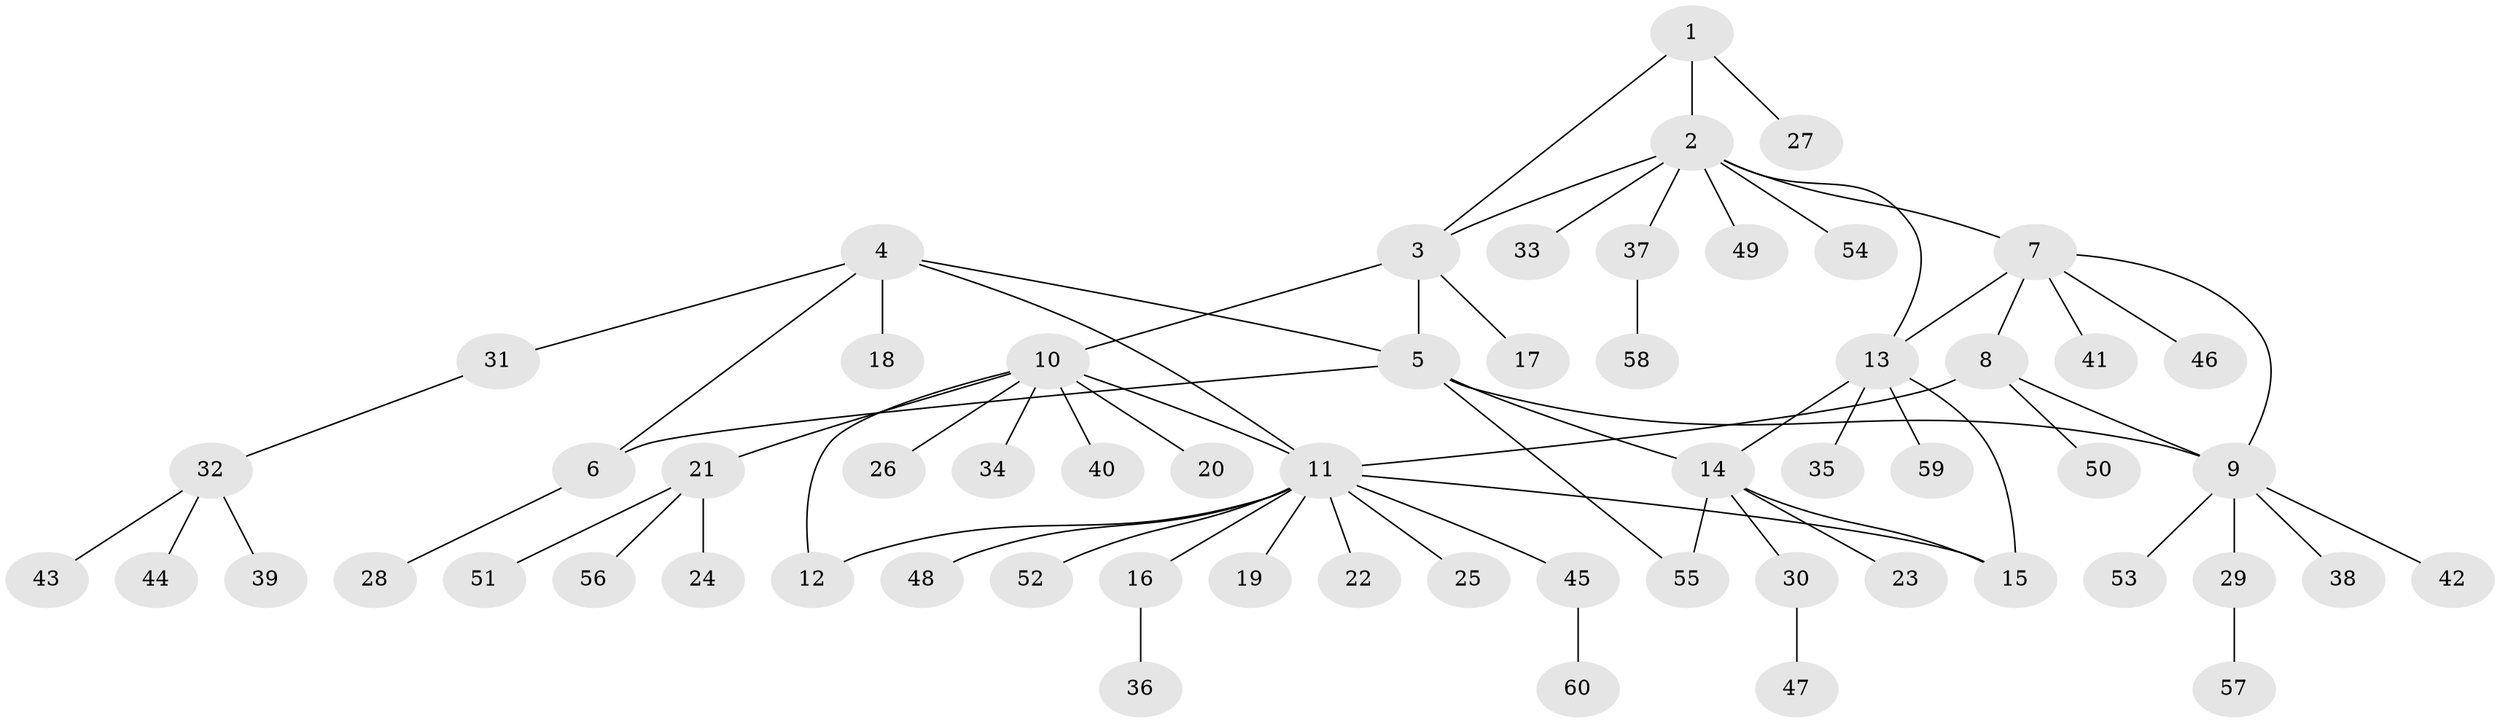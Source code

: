 // coarse degree distribution, {5: 0.05555555555555555, 11: 0.027777777777777776, 6: 0.05555555555555555, 7: 0.05555555555555555, 2: 0.027777777777777776, 1: 0.75, 4: 0.027777777777777776}
// Generated by graph-tools (version 1.1) at 2025/58/03/04/25 21:58:46]
// undirected, 60 vertices, 71 edges
graph export_dot {
graph [start="1"]
  node [color=gray90,style=filled];
  1;
  2;
  3;
  4;
  5;
  6;
  7;
  8;
  9;
  10;
  11;
  12;
  13;
  14;
  15;
  16;
  17;
  18;
  19;
  20;
  21;
  22;
  23;
  24;
  25;
  26;
  27;
  28;
  29;
  30;
  31;
  32;
  33;
  34;
  35;
  36;
  37;
  38;
  39;
  40;
  41;
  42;
  43;
  44;
  45;
  46;
  47;
  48;
  49;
  50;
  51;
  52;
  53;
  54;
  55;
  56;
  57;
  58;
  59;
  60;
  1 -- 2;
  1 -- 3;
  1 -- 27;
  2 -- 3;
  2 -- 7;
  2 -- 13;
  2 -- 33;
  2 -- 37;
  2 -- 49;
  2 -- 54;
  3 -- 5;
  3 -- 10;
  3 -- 17;
  4 -- 5;
  4 -- 6;
  4 -- 11;
  4 -- 18;
  4 -- 31;
  5 -- 6;
  5 -- 9;
  5 -- 14;
  5 -- 55;
  6 -- 28;
  7 -- 8;
  7 -- 9;
  7 -- 13;
  7 -- 41;
  7 -- 46;
  8 -- 9;
  8 -- 11;
  8 -- 50;
  9 -- 29;
  9 -- 38;
  9 -- 42;
  9 -- 53;
  10 -- 11;
  10 -- 12;
  10 -- 20;
  10 -- 21;
  10 -- 26;
  10 -- 34;
  10 -- 40;
  11 -- 12;
  11 -- 15;
  11 -- 16;
  11 -- 19;
  11 -- 22;
  11 -- 25;
  11 -- 45;
  11 -- 48;
  11 -- 52;
  13 -- 14;
  13 -- 15;
  13 -- 35;
  13 -- 59;
  14 -- 15;
  14 -- 23;
  14 -- 30;
  14 -- 55;
  16 -- 36;
  21 -- 24;
  21 -- 51;
  21 -- 56;
  29 -- 57;
  30 -- 47;
  31 -- 32;
  32 -- 39;
  32 -- 43;
  32 -- 44;
  37 -- 58;
  45 -- 60;
}
